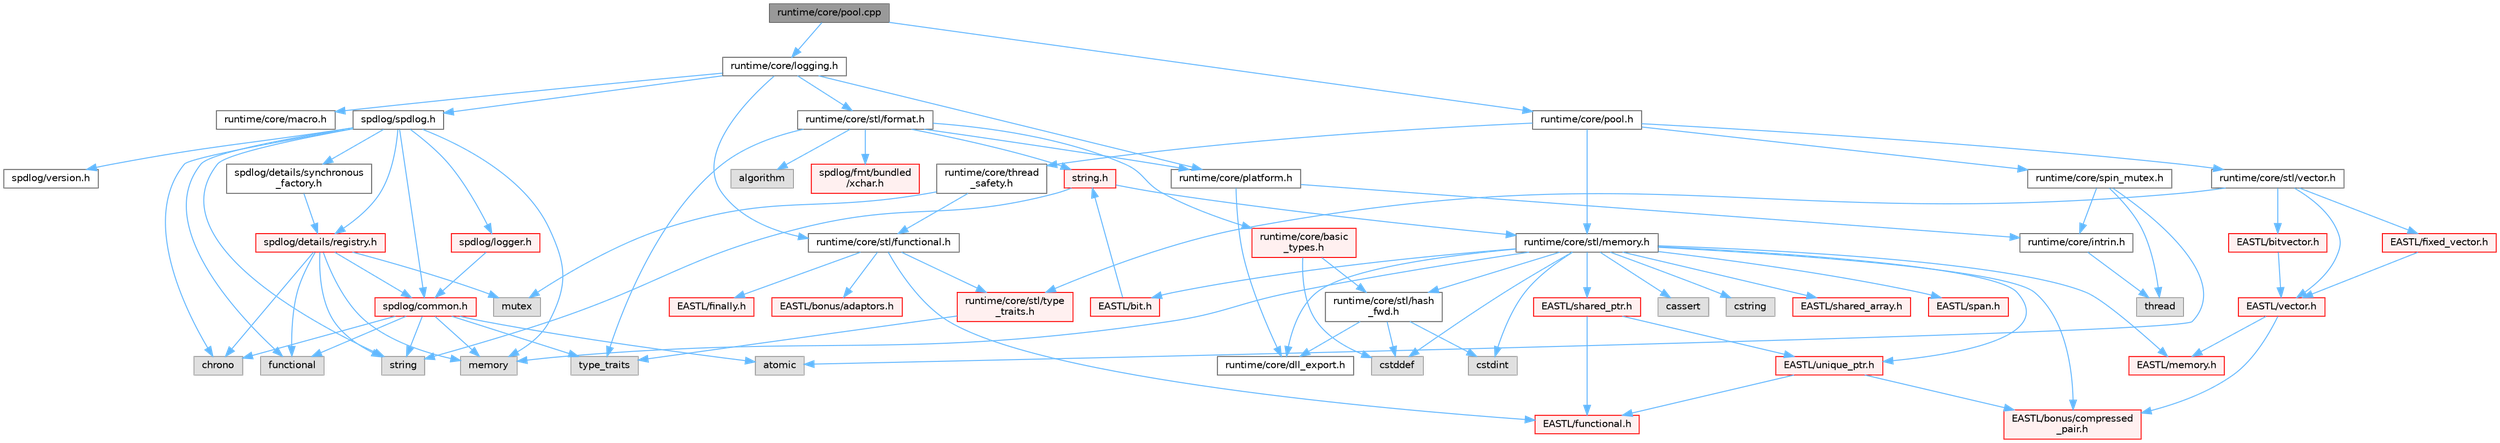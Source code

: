 digraph "runtime/core/pool.cpp"
{
 // LATEX_PDF_SIZE
  bgcolor="transparent";
  edge [fontname=Helvetica,fontsize=10,labelfontname=Helvetica,labelfontsize=10];
  node [fontname=Helvetica,fontsize=10,shape=box,height=0.2,width=0.4];
  Node1 [id="Node000001",label="runtime/core/pool.cpp",height=0.2,width=0.4,color="gray40", fillcolor="grey60", style="filled", fontcolor="black",tooltip=" "];
  Node1 -> Node2 [id="edge1_Node000001_Node000002",color="steelblue1",style="solid",tooltip=" "];
  Node2 [id="Node000002",label="runtime/core/logging.h",height=0.2,width=0.4,color="grey40", fillcolor="white", style="filled",URL="$logging_8h.html",tooltip=" "];
  Node2 -> Node3 [id="edge2_Node000002_Node000003",color="steelblue1",style="solid",tooltip=" "];
  Node3 [id="Node000003",label="spdlog/spdlog.h",height=0.2,width=0.4,color="grey40", fillcolor="white", style="filled",URL="$spdlog_8h.html",tooltip=" "];
  Node3 -> Node4 [id="edge3_Node000003_Node000004",color="steelblue1",style="solid",tooltip=" "];
  Node4 [id="Node000004",label="spdlog/common.h",height=0.2,width=0.4,color="red", fillcolor="#FFF0F0", style="filled",URL="$common_8h.html",tooltip=" "];
  Node4 -> Node6 [id="edge4_Node000004_Node000006",color="steelblue1",style="solid",tooltip=" "];
  Node6 [id="Node000006",label="atomic",height=0.2,width=0.4,color="grey60", fillcolor="#E0E0E0", style="filled",tooltip=" "];
  Node4 -> Node9 [id="edge5_Node000004_Node000009",color="steelblue1",style="solid",tooltip=" "];
  Node9 [id="Node000009",label="chrono",height=0.2,width=0.4,color="grey60", fillcolor="#E0E0E0", style="filled",tooltip=" "];
  Node4 -> Node12 [id="edge6_Node000004_Node000012",color="steelblue1",style="solid",tooltip=" "];
  Node12 [id="Node000012",label="functional",height=0.2,width=0.4,color="grey60", fillcolor="#E0E0E0", style="filled",tooltip=" "];
  Node4 -> Node14 [id="edge7_Node000004_Node000014",color="steelblue1",style="solid",tooltip=" "];
  Node14 [id="Node000014",label="memory",height=0.2,width=0.4,color="grey60", fillcolor="#E0E0E0", style="filled",tooltip=" "];
  Node4 -> Node15 [id="edge8_Node000004_Node000015",color="steelblue1",style="solid",tooltip=" "];
  Node15 [id="Node000015",label="string",height=0.2,width=0.4,color="grey60", fillcolor="#E0E0E0", style="filled",tooltip=" "];
  Node4 -> Node16 [id="edge9_Node000004_Node000016",color="steelblue1",style="solid",tooltip=" "];
  Node16 [id="Node000016",label="type_traits",height=0.2,width=0.4,color="grey60", fillcolor="#E0E0E0", style="filled",tooltip=" "];
  Node3 -> Node178 [id="edge10_Node000003_Node000178",color="steelblue1",style="solid",tooltip=" "];
  Node178 [id="Node000178",label="spdlog/details/registry.h",height=0.2,width=0.4,color="red", fillcolor="#FFF0F0", style="filled",URL="$registry_8h.html",tooltip=" "];
  Node178 -> Node4 [id="edge11_Node000178_Node000004",color="steelblue1",style="solid",tooltip=" "];
  Node178 -> Node9 [id="edge12_Node000178_Node000009",color="steelblue1",style="solid",tooltip=" "];
  Node178 -> Node12 [id="edge13_Node000178_Node000012",color="steelblue1",style="solid",tooltip=" "];
  Node178 -> Node14 [id="edge14_Node000178_Node000014",color="steelblue1",style="solid",tooltip=" "];
  Node178 -> Node181 [id="edge15_Node000178_Node000181",color="steelblue1",style="solid",tooltip=" "];
  Node181 [id="Node000181",label="mutex",height=0.2,width=0.4,color="grey60", fillcolor="#E0E0E0", style="filled",tooltip=" "];
  Node178 -> Node15 [id="edge16_Node000178_Node000015",color="steelblue1",style="solid",tooltip=" "];
  Node3 -> Node184 [id="edge17_Node000003_Node000184",color="steelblue1",style="solid",tooltip=" "];
  Node184 [id="Node000184",label="spdlog/details/synchronous\l_factory.h",height=0.2,width=0.4,color="grey40", fillcolor="white", style="filled",URL="$synchronous__factory_8h.html",tooltip=" "];
  Node184 -> Node178 [id="edge18_Node000184_Node000178",color="steelblue1",style="solid",tooltip=" "];
  Node3 -> Node185 [id="edge19_Node000003_Node000185",color="steelblue1",style="solid",tooltip=" "];
  Node185 [id="Node000185",label="spdlog/logger.h",height=0.2,width=0.4,color="red", fillcolor="#FFF0F0", style="filled",URL="$logger_8h.html",tooltip=" "];
  Node185 -> Node4 [id="edge20_Node000185_Node000004",color="steelblue1",style="solid",tooltip=" "];
  Node3 -> Node191 [id="edge21_Node000003_Node000191",color="steelblue1",style="solid",tooltip=" "];
  Node191 [id="Node000191",label="spdlog/version.h",height=0.2,width=0.4,color="grey40", fillcolor="white", style="filled",URL="$spdlog_2include_2spdlog_2version_8h.html",tooltip=" "];
  Node3 -> Node9 [id="edge22_Node000003_Node000009",color="steelblue1",style="solid",tooltip=" "];
  Node3 -> Node12 [id="edge23_Node000003_Node000012",color="steelblue1",style="solid",tooltip=" "];
  Node3 -> Node14 [id="edge24_Node000003_Node000014",color="steelblue1",style="solid",tooltip=" "];
  Node3 -> Node15 [id="edge25_Node000003_Node000015",color="steelblue1",style="solid",tooltip=" "];
  Node2 -> Node192 [id="edge26_Node000002_Node000192",color="steelblue1",style="solid",tooltip=" "];
  Node192 [id="Node000192",label="runtime/core/stl/functional.h",height=0.2,width=0.4,color="grey40", fillcolor="white", style="filled",URL="$core_2stl_2functional_8h.html",tooltip=" "];
  Node192 -> Node193 [id="edge27_Node000192_Node000193",color="steelblue1",style="solid",tooltip=" "];
  Node193 [id="Node000193",label="runtime/core/stl/type\l_traits.h",height=0.2,width=0.4,color="red", fillcolor="#FFF0F0", style="filled",URL="$core_2stl_2type__traits_8h.html",tooltip=" "];
  Node193 -> Node16 [id="edge28_Node000193_Node000016",color="steelblue1",style="solid",tooltip=" "];
  Node192 -> Node194 [id="edge29_Node000192_Node000194",color="steelblue1",style="solid",tooltip=" "];
  Node194 [id="Node000194",label="EASTL/finally.h",height=0.2,width=0.4,color="red", fillcolor="#FFF0F0", style="filled",URL="$finally_8h.html",tooltip=" "];
  Node192 -> Node60 [id="edge30_Node000192_Node000060",color="steelblue1",style="solid",tooltip=" "];
  Node60 [id="Node000060",label="EASTL/functional.h",height=0.2,width=0.4,color="red", fillcolor="#FFF0F0", style="filled",URL="$_e_a_s_t_l_2include_2_e_a_s_t_l_2functional_8h.html",tooltip=" "];
  Node192 -> Node195 [id="edge31_Node000192_Node000195",color="steelblue1",style="solid",tooltip=" "];
  Node195 [id="Node000195",label="EASTL/bonus/adaptors.h",height=0.2,width=0.4,color="red", fillcolor="#FFF0F0", style="filled",URL="$adaptors_8h.html",tooltip=" "];
  Node2 -> Node196 [id="edge32_Node000002_Node000196",color="steelblue1",style="solid",tooltip=" "];
  Node196 [id="Node000196",label="runtime/core/macro.h",height=0.2,width=0.4,color="grey40", fillcolor="white", style="filled",URL="$macro_8h.html",tooltip=" "];
  Node2 -> Node197 [id="edge33_Node000002_Node000197",color="steelblue1",style="solid",tooltip=" "];
  Node197 [id="Node000197",label="runtime/core/stl/format.h",height=0.2,width=0.4,color="grey40", fillcolor="white", style="filled",URL="$core_2stl_2format_8h.html",tooltip=" "];
  Node197 -> Node16 [id="edge34_Node000197_Node000016",color="steelblue1",style="solid",tooltip=" "];
  Node197 -> Node172 [id="edge35_Node000197_Node000172",color="steelblue1",style="solid",tooltip=" "];
  Node172 [id="Node000172",label="algorithm",height=0.2,width=0.4,color="grey60", fillcolor="#E0E0E0", style="filled",tooltip=" "];
  Node197 -> Node198 [id="edge36_Node000197_Node000198",color="steelblue1",style="solid",tooltip=" "];
  Node198 [id="Node000198",label="spdlog/fmt/bundled\l/xchar.h",height=0.2,width=0.4,color="red", fillcolor="#FFF0F0", style="filled",URL="$bundled_2xchar_8h.html",tooltip=" "];
  Node197 -> Node208 [id="edge37_Node000197_Node000208",color="steelblue1",style="solid",tooltip=" "];
  Node208 [id="Node000208",label="runtime/core/basic\l_types.h",height=0.2,width=0.4,color="red", fillcolor="#FFF0F0", style="filled",URL="$basic__types_8h.html",tooltip=" "];
  Node208 -> Node26 [id="edge38_Node000208_Node000026",color="steelblue1",style="solid",tooltip=" "];
  Node26 [id="Node000026",label="cstddef",height=0.2,width=0.4,color="grey60", fillcolor="#E0E0E0", style="filled",tooltip=" "];
  Node208 -> Node166 [id="edge39_Node000208_Node000166",color="steelblue1",style="solid",tooltip=" "];
  Node166 [id="Node000166",label="runtime/core/stl/hash\l_fwd.h",height=0.2,width=0.4,color="grey40", fillcolor="white", style="filled",URL="$hash__fwd_8h.html",tooltip=" "];
  Node166 -> Node26 [id="edge40_Node000166_Node000026",color="steelblue1",style="solid",tooltip=" "];
  Node166 -> Node27 [id="edge41_Node000166_Node000027",color="steelblue1",style="solid",tooltip=" "];
  Node27 [id="Node000027",label="cstdint",height=0.2,width=0.4,color="grey60", fillcolor="#E0E0E0", style="filled",tooltip=" "];
  Node166 -> Node165 [id="edge42_Node000166_Node000165",color="steelblue1",style="solid",tooltip=" "];
  Node165 [id="Node000165",label="runtime/core/dll_export.h",height=0.2,width=0.4,color="grey40", fillcolor="white", style="filled",URL="$dll__export_8h.html",tooltip=" "];
  Node197 -> Node23 [id="edge43_Node000197_Node000023",color="steelblue1",style="solid",tooltip=" "];
  Node23 [id="Node000023",label="string.h",height=0.2,width=0.4,color="red", fillcolor="#FFF0F0", style="filled",URL="$string_8h.html",tooltip=" "];
  Node23 -> Node15 [id="edge44_Node000023_Node000015",color="steelblue1",style="solid",tooltip=" "];
  Node23 -> Node25 [id="edge45_Node000023_Node000025",color="steelblue1",style="solid",tooltip=" "];
  Node25 [id="Node000025",label="runtime/core/stl/memory.h",height=0.2,width=0.4,color="grey40", fillcolor="white", style="filled",URL="$core_2stl_2memory_8h.html",tooltip=" "];
  Node25 -> Node26 [id="edge46_Node000025_Node000026",color="steelblue1",style="solid",tooltip=" "];
  Node25 -> Node27 [id="edge47_Node000025_Node000027",color="steelblue1",style="solid",tooltip=" "];
  Node25 -> Node28 [id="edge48_Node000025_Node000028",color="steelblue1",style="solid",tooltip=" "];
  Node28 [id="Node000028",label="cassert",height=0.2,width=0.4,color="grey60", fillcolor="#E0E0E0", style="filled",tooltip=" "];
  Node25 -> Node14 [id="edge49_Node000025_Node000014",color="steelblue1",style="solid",tooltip=" "];
  Node25 -> Node29 [id="edge50_Node000025_Node000029",color="steelblue1",style="solid",tooltip=" "];
  Node29 [id="Node000029",label="cstring",height=0.2,width=0.4,color="grey60", fillcolor="#E0E0E0", style="filled",tooltip=" "];
  Node25 -> Node30 [id="edge51_Node000025_Node000030",color="steelblue1",style="solid",tooltip=" "];
  Node30 [id="Node000030",label="EASTL/bit.h",height=0.2,width=0.4,color="red", fillcolor="#FFF0F0", style="filled",URL="$bit_8h.html",tooltip=" "];
  Node30 -> Node23 [id="edge52_Node000030_Node000023",color="steelblue1",style="solid",tooltip=" "];
  Node25 -> Node50 [id="edge53_Node000025_Node000050",color="steelblue1",style="solid",tooltip=" "];
  Node50 [id="Node000050",label="EASTL/memory.h",height=0.2,width=0.4,color="red", fillcolor="#FFF0F0", style="filled",URL="$_e_a_s_t_l_2include_2_e_a_s_t_l_2memory_8h.html",tooltip=" "];
  Node25 -> Node77 [id="edge54_Node000025_Node000077",color="steelblue1",style="solid",tooltip=" "];
  Node77 [id="Node000077",label="EASTL/shared_array.h",height=0.2,width=0.4,color="red", fillcolor="#FFF0F0", style="filled",URL="$shared__array_8h.html",tooltip=" "];
  Node25 -> Node79 [id="edge55_Node000025_Node000079",color="steelblue1",style="solid",tooltip=" "];
  Node79 [id="Node000079",label="EASTL/unique_ptr.h",height=0.2,width=0.4,color="red", fillcolor="#FFF0F0", style="filled",URL="$unique__ptr_8h.html",tooltip=" "];
  Node79 -> Node80 [id="edge56_Node000079_Node000080",color="steelblue1",style="solid",tooltip=" "];
  Node80 [id="Node000080",label="EASTL/bonus/compressed\l_pair.h",height=0.2,width=0.4,color="red", fillcolor="#FFF0F0", style="filled",URL="$compressed__pair_8h.html",tooltip=" "];
  Node79 -> Node60 [id="edge57_Node000079_Node000060",color="steelblue1",style="solid",tooltip=" "];
  Node25 -> Node82 [id="edge58_Node000025_Node000082",color="steelblue1",style="solid",tooltip=" "];
  Node82 [id="Node000082",label="EASTL/shared_ptr.h",height=0.2,width=0.4,color="red", fillcolor="#FFF0F0", style="filled",URL="$shared__ptr_8h.html",tooltip=" "];
  Node82 -> Node79 [id="edge59_Node000082_Node000079",color="steelblue1",style="solid",tooltip=" "];
  Node82 -> Node60 [id="edge60_Node000082_Node000060",color="steelblue1",style="solid",tooltip=" "];
  Node25 -> Node162 [id="edge61_Node000025_Node000162",color="steelblue1",style="solid",tooltip=" "];
  Node162 [id="Node000162",label="EASTL/span.h",height=0.2,width=0.4,color="red", fillcolor="#FFF0F0", style="filled",URL="$span_8h.html",tooltip=" "];
  Node25 -> Node80 [id="edge62_Node000025_Node000080",color="steelblue1",style="solid",tooltip=" "];
  Node25 -> Node165 [id="edge63_Node000025_Node000165",color="steelblue1",style="solid",tooltip=" "];
  Node25 -> Node166 [id="edge64_Node000025_Node000166",color="steelblue1",style="solid",tooltip=" "];
  Node197 -> Node216 [id="edge65_Node000197_Node000216",color="steelblue1",style="solid",tooltip=" "];
  Node216 [id="Node000216",label="runtime/core/platform.h",height=0.2,width=0.4,color="grey40", fillcolor="white", style="filled",URL="$core_2_platform_8h.html",tooltip=" "];
  Node216 -> Node165 [id="edge66_Node000216_Node000165",color="steelblue1",style="solid",tooltip=" "];
  Node216 -> Node217 [id="edge67_Node000216_Node000217",color="steelblue1",style="solid",tooltip=" "];
  Node217 [id="Node000217",label="runtime/core/intrin.h",height=0.2,width=0.4,color="grey40", fillcolor="white", style="filled",URL="$intrin_8h.html",tooltip=" "];
  Node217 -> Node182 [id="edge68_Node000217_Node000182",color="steelblue1",style="solid",tooltip=" "];
  Node182 [id="Node000182",label="thread",height=0.2,width=0.4,color="grey60", fillcolor="#E0E0E0", style="filled",tooltip=" "];
  Node2 -> Node216 [id="edge69_Node000002_Node000216",color="steelblue1",style="solid",tooltip=" "];
  Node1 -> Node218 [id="edge70_Node000001_Node000218",color="steelblue1",style="solid",tooltip=" "];
  Node218 [id="Node000218",label="runtime/core/pool.h",height=0.2,width=0.4,color="grey40", fillcolor="white", style="filled",URL="$core_2pool_8h.html",tooltip=" "];
  Node218 -> Node219 [id="edge71_Node000218_Node000219",color="steelblue1",style="solid",tooltip=" "];
  Node219 [id="Node000219",label="runtime/core/stl/vector.h",height=0.2,width=0.4,color="grey40", fillcolor="white", style="filled",URL="$core_2stl_2vector_8h.html",tooltip=" "];
  Node219 -> Node220 [id="edge72_Node000219_Node000220",color="steelblue1",style="solid",tooltip=" "];
  Node220 [id="Node000220",label="EASTL/vector.h",height=0.2,width=0.4,color="red", fillcolor="#FFF0F0", style="filled",URL="$_e_a_s_t_l_2include_2_e_a_s_t_l_2vector_8h.html",tooltip=" "];
  Node220 -> Node80 [id="edge73_Node000220_Node000080",color="steelblue1",style="solid",tooltip=" "];
  Node220 -> Node50 [id="edge74_Node000220_Node000050",color="steelblue1",style="solid",tooltip=" "];
  Node219 -> Node221 [id="edge75_Node000219_Node000221",color="steelblue1",style="solid",tooltip=" "];
  Node221 [id="Node000221",label="EASTL/fixed_vector.h",height=0.2,width=0.4,color="red", fillcolor="#FFF0F0", style="filled",URL="$fixed__vector_8h.html",tooltip=" "];
  Node221 -> Node220 [id="edge76_Node000221_Node000220",color="steelblue1",style="solid",tooltip=" "];
  Node219 -> Node223 [id="edge77_Node000219_Node000223",color="steelblue1",style="solid",tooltip=" "];
  Node223 [id="Node000223",label="EASTL/bitvector.h",height=0.2,width=0.4,color="red", fillcolor="#FFF0F0", style="filled",URL="$bitvector_8h.html",tooltip=" "];
  Node223 -> Node220 [id="edge78_Node000223_Node000220",color="steelblue1",style="solid",tooltip=" "];
  Node219 -> Node193 [id="edge79_Node000219_Node000193",color="steelblue1",style="solid",tooltip=" "];
  Node218 -> Node25 [id="edge80_Node000218_Node000025",color="steelblue1",style="solid",tooltip=" "];
  Node218 -> Node225 [id="edge81_Node000218_Node000225",color="steelblue1",style="solid",tooltip=" "];
  Node225 [id="Node000225",label="runtime/core/spin_mutex.h",height=0.2,width=0.4,color="grey40", fillcolor="white", style="filled",URL="$spin__mutex_8h.html",tooltip=" "];
  Node225 -> Node6 [id="edge82_Node000225_Node000006",color="steelblue1",style="solid",tooltip=" "];
  Node225 -> Node182 [id="edge83_Node000225_Node000182",color="steelblue1",style="solid",tooltip=" "];
  Node225 -> Node217 [id="edge84_Node000225_Node000217",color="steelblue1",style="solid",tooltip=" "];
  Node218 -> Node226 [id="edge85_Node000218_Node000226",color="steelblue1",style="solid",tooltip=" "];
  Node226 [id="Node000226",label="runtime/core/thread\l_safety.h",height=0.2,width=0.4,color="grey40", fillcolor="white", style="filled",URL="$thread__safety_8h.html",tooltip=" "];
  Node226 -> Node181 [id="edge86_Node000226_Node000181",color="steelblue1",style="solid",tooltip=" "];
  Node226 -> Node192 [id="edge87_Node000226_Node000192",color="steelblue1",style="solid",tooltip=" "];
}
